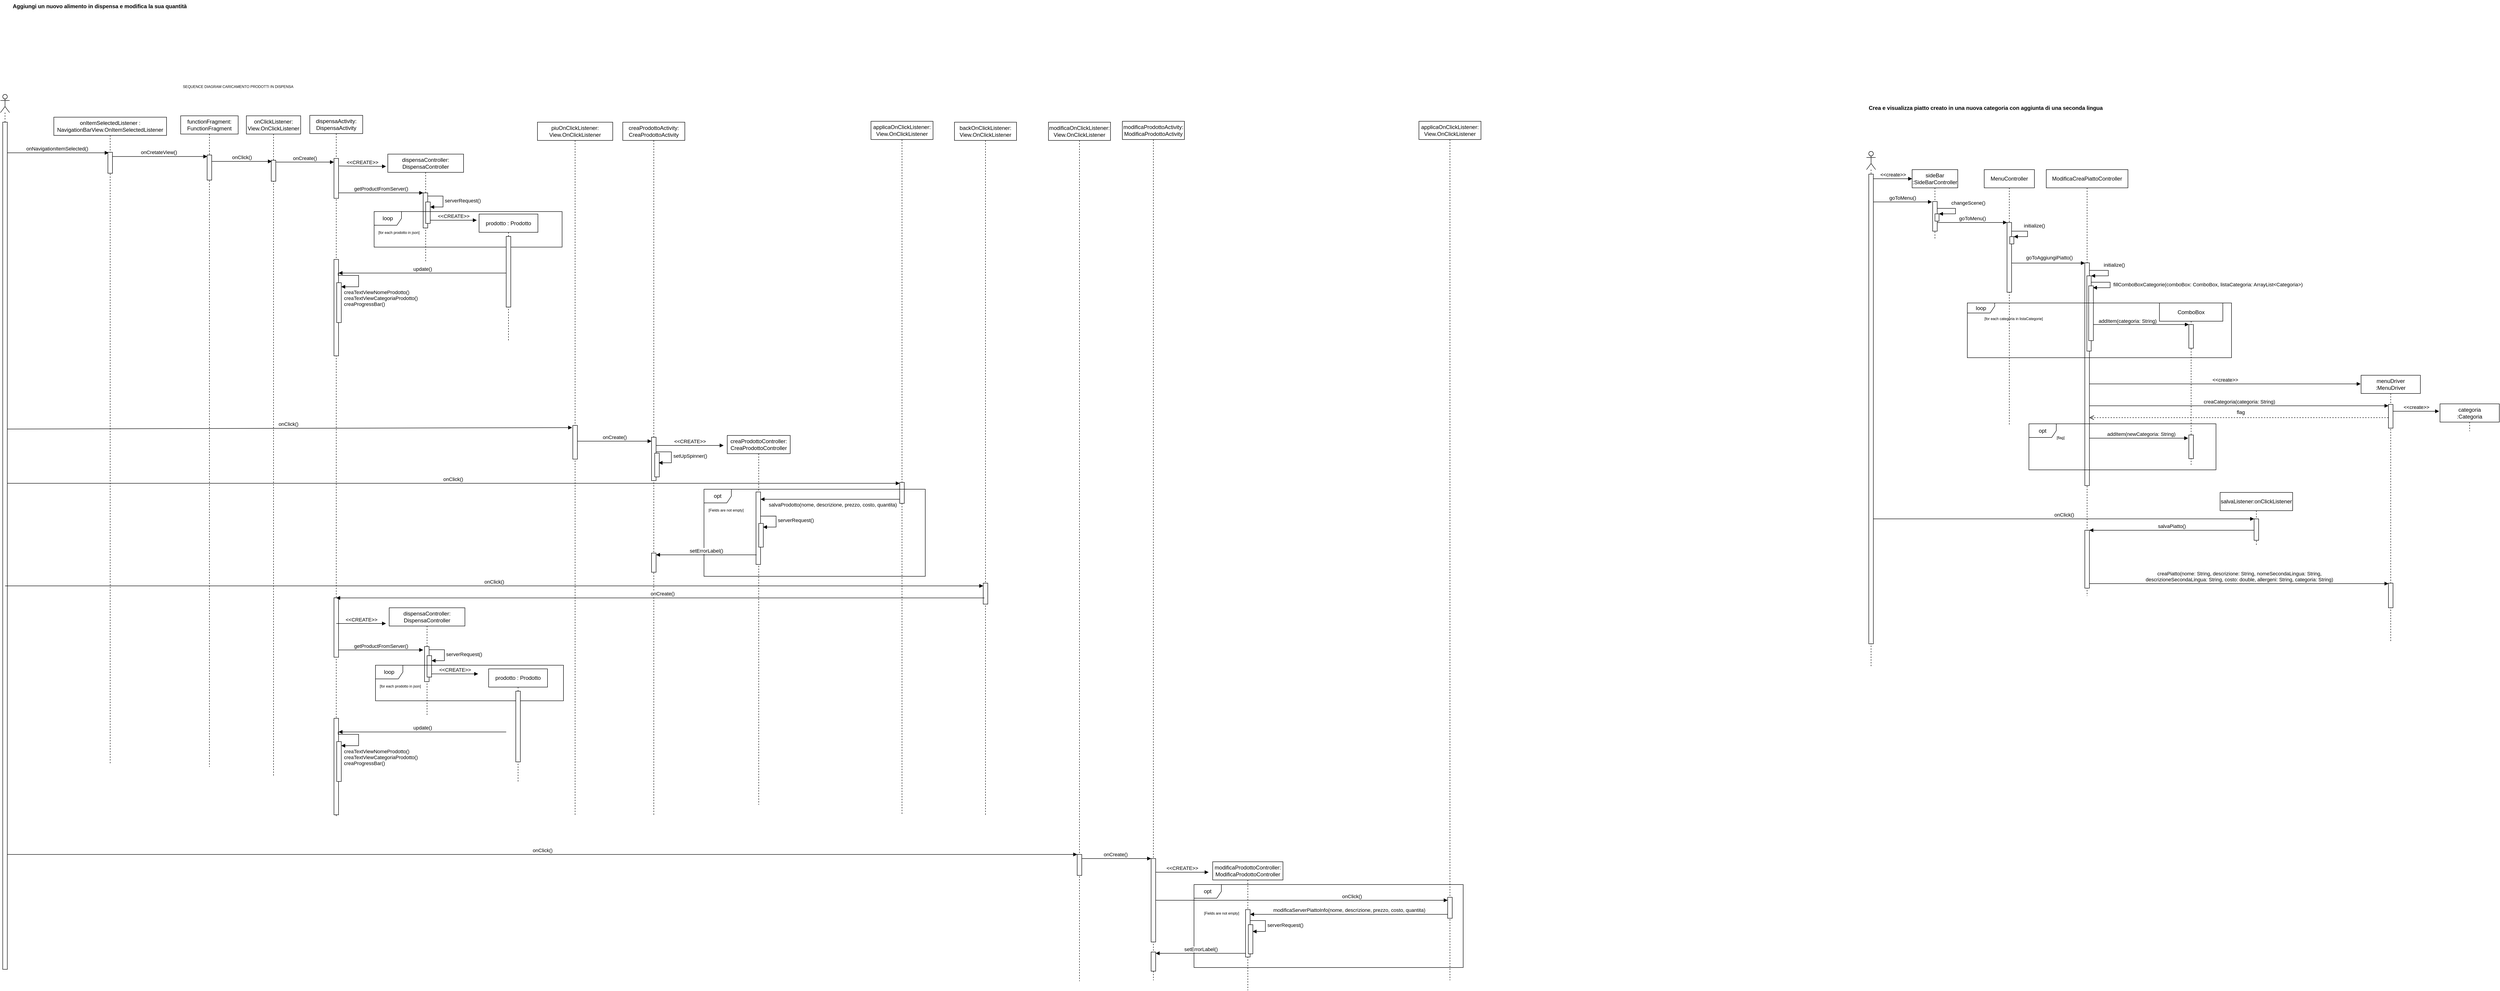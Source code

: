<mxfile version="20.8.19" type="device"><diagram id="bWB9aSFQ_07Y3bA2QbNe" name="Page-1"><mxGraphModel dx="7736" dy="2836" grid="0" gridSize="10" guides="1" tooltips="0" connect="1" arrows="1" fold="1" page="0" pageScale="1" pageWidth="850" pageHeight="1100" math="0" shadow="0"><root><mxCell id="0"/><mxCell id="1" parent="0"/><mxCell id="210" value="opt" style="shape=umlFrame;whiteSpace=wrap;html=1;" parent="1" vertex="1"><mxGeometry x="962" y="2128" width="590" height="182" as="geometry"/></mxCell><mxCell id="203" value="onClick()" style="html=1;verticalAlign=bottom;endArrow=block;" parent="1" source="199" target="202" edge="1"><mxGeometry x="0.344" width="80" relative="1" as="geometry"><mxPoint x="800" y="2177" as="sourcePoint"/><mxPoint x="878" y="2081" as="targetPoint"/><mxPoint as="offset"/></mxGeometry></mxCell><mxCell id="200" value="onCreate()" style="html=1;verticalAlign=bottom;endArrow=block;" parent="1" source="195" target="199" edge="1"><mxGeometry width="80" relative="1" as="geometry"><mxPoint x="-379.055" y="1165.66" as="sourcePoint"/><mxPoint x="-217" y="1165.66" as="targetPoint"/></mxGeometry></mxCell><mxCell id="67" value="dispensaController: DispensaController" style="shape=umlLifeline;perimeter=lifelinePerimeter;whiteSpace=wrap;html=1;container=1;collapsible=0;recursiveResize=0;outlineConnect=0;" parent="1" vertex="1"><mxGeometry x="-805" y="526" width="166" height="235" as="geometry"/></mxCell><mxCell id="68" value="" style="html=1;points=[];perimeter=orthogonalPerimeter;" parent="67" vertex="1"><mxGeometry x="77.5" y="85" width="10" height="77" as="geometry"/></mxCell><mxCell id="70" value="" style="html=1;points=[];perimeter=orthogonalPerimeter;" parent="67" vertex="1"><mxGeometry x="83" y="105" width="10" height="47" as="geometry"/></mxCell><mxCell id="71" value="serverRequest()" style="edgeStyle=orthogonalEdgeStyle;html=1;align=left;spacingLeft=2;endArrow=block;rounded=0;" parent="67" source="68" target="70" edge="1"><mxGeometry relative="1" as="geometry"><mxPoint x="129" y="132" as="sourcePoint"/><Array as="points"><mxPoint x="121" y="92"/><mxPoint x="121" y="116"/></Array><mxPoint x="134" y="152" as="targetPoint"/></mxGeometry></mxCell><mxCell id="78" value="&amp;lt;&amp;lt;CREATE&amp;gt;&amp;gt;" style="html=1;verticalAlign=bottom;endArrow=block;" parent="67" source="70" edge="1"><mxGeometry width="80" relative="1" as="geometry"><mxPoint x="112" y="148.2" as="sourcePoint"/><mxPoint x="195" y="145" as="targetPoint"/></mxGeometry></mxCell><mxCell id="79" value="loop" style="shape=umlFrame;whiteSpace=wrap;html=1;" parent="67" vertex="1"><mxGeometry x="-30" y="126" width="412" height="78" as="geometry"/></mxCell><mxCell id="81" value="&lt;font style=&quot;font-size: 8px;&quot;&gt;[for each prodotto in json]&lt;/font&gt;" style="text;html=1;align=center;verticalAlign=middle;resizable=0;points=[];autosize=1;strokeColor=none;fillColor=none;" parent="67" vertex="1"><mxGeometry x="-30.5" y="158" width="108" height="26" as="geometry"/></mxCell><mxCell id="116" value="onClick()" style="html=1;verticalAlign=bottom;endArrow=block;" parent="1" target="122" edge="1"><mxGeometry width="80" relative="1" as="geometry"><mxPoint x="-1642" y="1248" as="sourcePoint"/><mxPoint x="18.5" y="1317" as="targetPoint"/></mxGeometry></mxCell><mxCell id="102" value="onClick()" style="html=1;verticalAlign=bottom;endArrow=block;entryX=-0.15;entryY=0.065;entryDx=0;entryDy=0;entryPerimeter=0;" parent="1" target="104" edge="1"><mxGeometry width="80" relative="1" as="geometry"><mxPoint x="-1645" y="1129" as="sourcePoint"/><mxPoint x="-827" y="1129" as="targetPoint"/></mxGeometry></mxCell><mxCell id="99" value="onNavigationItemSelected()" style="html=1;verticalAlign=bottom;endArrow=block;entryX=0.166;entryY=0.025;entryDx=0;entryDy=0;entryPerimeter=0;" parent="1" source="33" target="42" edge="1"><mxGeometry width="80" relative="1" as="geometry"><mxPoint x="-1629.24" y="478.276" as="sourcePoint"/><mxPoint x="-1541" y="478" as="targetPoint"/></mxGeometry></mxCell><mxCell id="48" value="onCretateView()" style="html=1;verticalAlign=bottom;endArrow=block;entryX=0.035;entryY=0.06;entryDx=0;entryDy=0;entryPerimeter=0;" parent="1" source="39" target="50" edge="1"><mxGeometry width="80" relative="1" as="geometry"><mxPoint x="-1358" y="543.0" as="sourcePoint"/><mxPoint x="-1278" y="543.0" as="targetPoint"/></mxGeometry></mxCell><mxCell id="8" value="&lt;b style=&quot;border-color: var(--border-color); color: rgb(0, 0, 0); font-family: Helvetica; font-size: 12px; font-style: normal; font-variant-ligatures: normal; font-variant-caps: normal; letter-spacing: normal; orphans: 2; text-align: left; text-indent: 0px; text-transform: none; widows: 2; word-spacing: 0px; -webkit-text-stroke-width: 0px; background-color: rgb(251, 251, 251); text-decoration-thickness: initial; text-decoration-style: initial; text-decoration-color: initial;&quot;&gt;&lt;span style=&quot;border-color: var(--border-color);&quot;&gt;Aggiungi un nuovo alimento in dispensa e modifica la sua quantità&lt;/span&gt;&lt;/b&gt;&lt;span style=&quot;border-color: var(--border-color); color: rgb(0, 0, 0); font-family: Helvetica; font-size: 12px; font-style: normal; font-variant-ligatures: normal; font-variant-caps: normal; font-weight: 400; letter-spacing: normal; orphans: 2; text-align: left; text-indent: 0px; text-transform: none; widows: 2; word-spacing: 0px; -webkit-text-stroke-width: 0px; background-color: rgb(251, 251, 251); text-decoration-thickness: initial; text-decoration-style: initial; text-decoration-color: initial;&quot;&gt;&amp;nbsp;&lt;/span&gt;" style="text;whiteSpace=wrap;html=1;" parent="1" vertex="1"><mxGeometry x="-1629" y="188" width="1017" height="50" as="geometry"/></mxCell><mxCell id="9" value="&lt;b style=&quot;border-color: var(--border-color); color: rgb(0, 0, 0); font-family: Helvetica; font-size: 12px; font-style: normal; font-variant-ligatures: normal; font-variant-caps: normal; letter-spacing: normal; orphans: 2; text-align: left; text-indent: 0px; text-transform: none; widows: 2; word-spacing: 0px; -webkit-text-stroke-width: 0px; background-color: rgb(251, 251, 251); text-decoration-thickness: initial; text-decoration-style: initial; text-decoration-color: initial;&quot;&gt;&lt;span style=&quot;border-color: var(--border-color);&quot;&gt;Crea e visualizza piatto creato in una nuova categoria con aggiunta di una seconda lingua&lt;/span&gt;&lt;/b&gt;" style="text;whiteSpace=wrap;html=1;" parent="1" vertex="1"><mxGeometry x="2439" y="411" width="625" height="50" as="geometry"/></mxCell><mxCell id="13" value="" style="shape=umlLifeline;participant=umlActor;perimeter=lifelinePerimeter;whiteSpace=wrap;html=1;container=1;collapsible=0;recursiveResize=0;verticalAlign=top;spacingTop=36;outlineConnect=0;" parent="1" vertex="1"><mxGeometry x="2436" y="520" width="20" height="1130" as="geometry"/></mxCell><mxCell id="14" value="" style="html=1;points=[];perimeter=orthogonalPerimeter;" parent="13" vertex="1"><mxGeometry x="5" y="50" width="10" height="1030" as="geometry"/></mxCell><mxCell id="15" value="sideBar :SideBarController" style="shape=umlLifeline;perimeter=lifelinePerimeter;whiteSpace=wrap;html=1;container=1;collapsible=0;recursiveResize=0;outlineConnect=0;" parent="1" vertex="1"><mxGeometry x="2536" y="560" width="100" height="151" as="geometry"/></mxCell><mxCell id="24" value="" style="html=1;points=[];perimeter=orthogonalPerimeter;" parent="15" vertex="1"><mxGeometry x="45" y="70" width="10" height="65" as="geometry"/></mxCell><mxCell id="37" value="" style="html=1;points=[];perimeter=orthogonalPerimeter;" parent="15" vertex="1"><mxGeometry x="50" y="97" width="9" height="16" as="geometry"/></mxCell><mxCell id="38" value="changeScene()" style="edgeStyle=orthogonalEdgeStyle;html=1;align=left;spacingLeft=2;endArrow=block;rounded=0;entryX=1;entryY=0;" parent="15" source="24" target="37" edge="1"><mxGeometry x="-0.4" y="12" relative="1" as="geometry"><mxPoint x="74" y="89" as="sourcePoint"/><Array as="points"><mxPoint x="95" y="85"/><mxPoint x="95" y="97"/></Array><mxPoint as="offset"/></mxGeometry></mxCell><mxCell id="20" value="&amp;lt;&amp;lt;create&amp;gt;&amp;gt;" style="html=1;verticalAlign=bottom;endArrow=block;" parent="1" source="14" edge="1"><mxGeometry width="80" relative="1" as="geometry"><mxPoint x="2456" y="580" as="sourcePoint"/><mxPoint x="2536" y="580" as="targetPoint"/></mxGeometry></mxCell><mxCell id="23" value="goToMenu()" style="html=1;verticalAlign=bottom;endArrow=block;entryX=-0.156;entryY=0.013;entryDx=0;entryDy=0;entryPerimeter=0;" parent="1" source="14" target="24" edge="1"><mxGeometry width="80" relative="1" as="geometry"><mxPoint x="2476" y="640" as="sourcePoint"/><mxPoint x="2561" y="640" as="targetPoint"/></mxGeometry></mxCell><mxCell id="25" value="MenuController" style="shape=umlLifeline;perimeter=lifelinePerimeter;whiteSpace=wrap;html=1;container=1;collapsible=0;recursiveResize=0;outlineConnect=0;" parent="1" vertex="1"><mxGeometry x="2694" y="560" width="110" height="561" as="geometry"/></mxCell><mxCell id="35" value="" style="html=1;points=[];perimeter=orthogonalPerimeter;" parent="25" vertex="1"><mxGeometry x="50" y="116" width="10" height="153" as="geometry"/></mxCell><mxCell id="46" value="" style="html=1;points=[];perimeter=orthogonalPerimeter;" parent="25" vertex="1"><mxGeometry x="56" y="147" width="9" height="16" as="geometry"/></mxCell><mxCell id="47" value="initialize()&lt;span style=&quot;color: rgba(0, 0, 0, 0); font-family: monospace; font-size: 0px;&quot;&gt;%3CmxGraphModel%3E%3Croot%3E%3CmxCell%20id%3D%220%22%2F%3E%3CmxCell%20id%3D%221%22%20parent%3D%220%22%2F%3E%3CmxCell%20id%3D%222%22%20value%3D%22%22%20style%3D%22html%3D1%3Bpoints%3D%5B%5D%3Bperimeter%3DorthogonalPerimeter%3B%22%20vertex%3D%221%22%20parent%3D%221%22%3E%3CmxGeometry%20x%3D%22191%22%20y%3D%22657%22%20width%3D%2218%22%20height%3D%2216%22%20as%3D%22geometry%22%2F%3E%3C%2FmxCell%3E%3CmxCell%20id%3D%223%22%20value%3D%22changeScene()%22%20style%3D%22edgeStyle%3DorthogonalEdgeStyle%3Bhtml%3D1%3Balign%3Dleft%3BspacingLeft%3D2%3BendArrow%3Dblock%3Brounded%3D0%3BentryX%3D1%3BentryY%3D0%3B%22%20edge%3D%221%22%20target%3D%222%22%20parent%3D%221%22%3E%3CmxGeometry%20x%3D%22-0.4%22%20y%3D%2212%22%20relative%3D%221%22%20as%3D%22geometry%22%3E%3CmxPoint%20x%3D%22205%22%20y%3D%22645.0%22%20as%3D%22sourcePoint%22%2F%3E%3CArray%20as%3D%22points%22%3E%3CmxPoint%20x%3D%22245%22%20y%3D%22645%22%2F%3E%3CmxPoint%20x%3D%22245%22%20y%3D%22657%22%2F%3E%3C%2FArray%3E%3CmxPoint%20as%3D%22offset%22%2F%3E%3C%2FmxGeometry%3E%3C%2FmxCell%3E%3C%2Froot%3E%3C%2FmxGraphModel%3E&lt;/span&gt;&lt;span style=&quot;color: rgba(0, 0, 0, 0); font-family: monospace; font-size: 0px;&quot;&gt;%3CmxGraphModel%3E%3Croot%3E%3CmxCell%20id%3D%220%22%2F%3E%3CmxCell%20id%3D%221%22%20parent%3D%220%22%2F%3E%3CmxCell%20id%3D%222%22%20value%3D%22%22%20style%3D%22html%3D1%3Bpoints%3D%5B%5D%3Bperimeter%3DorthogonalPerimeter%3B%22%20vertex%3D%221%22%20parent%3D%221%22%3E%3CmxGeometry%20x%3D%22191%22%20y%3D%22657%22%20width%3D%2218%22%20height%3D%2216%22%20as%3D%22geometry%22%2F%3E%3C%2FmxCell%3E%3CmxCell%20id%3D%223%22%20value%3D%22changeScene()%22%20style%3D%22edgeStyle%3DorthogonalEdgeStyle%3Bhtml%3D1%3Balign%3Dleft%3BspacingLeft%3D2%3BendArrow%3Dblock%3Brounded%3D0%3BentryX%3D1%3BentryY%3D0%3B%22%20edge%3D%221%22%20target%3D%222%22%20parent%3D%221%22%3E%3CmxGeometry%20x%3D%22-0.4%22%20y%3D%2212%22%20relative%3D%221%22%20as%3D%22geometry%22%3E%3CmxPoint%20x%3D%22205%22%20y%3D%22645.0%22%20as%3D%22sourcePoint%22%2F%3E%3CArray%20as%3D%22points%22%3E%3CmxPoint%20x%3D%22245%22%20y%3D%22645%22%2F%3E%3CmxPoint%20x%3D%22245%22%20y%3D%22657%22%2F%3E%3C%2FArray%3E%3CmxPoint%20as%3D%22offset%22%2F%3E%3C%2FmxGeometry%3E%3C%2FmxCell%3E%3C%2Froot%3E%3C%2FmxGraphModel%3&lt;/span&gt;" style="edgeStyle=orthogonalEdgeStyle;html=1;align=left;spacingLeft=2;endArrow=block;rounded=0;entryX=1;entryY=0;" parent="25" source="35" target="46" edge="1"><mxGeometry x="-0.4" y="12" relative="1" as="geometry"><mxPoint x="55" y="135.0" as="sourcePoint"/><Array as="points"><mxPoint x="95" y="135"/><mxPoint x="95" y="147"/></Array><mxPoint as="offset"/></mxGeometry></mxCell><mxCell id="100" value="&lt;font style=&quot;font-size: 8px;&quot;&gt;[for each categoria in listaCategorie]&lt;/font&gt;" style="text;html=1;align=center;verticalAlign=middle;resizable=0;points=[];autosize=1;strokeColor=none;fillColor=none;" parent="25" vertex="1"><mxGeometry x="-9" y="313" width="146" height="26" as="geometry"/></mxCell><mxCell id="33" value="" style="shape=umlLifeline;participant=umlActor;perimeter=lifelinePerimeter;whiteSpace=wrap;html=1;container=1;collapsible=0;recursiveResize=0;verticalAlign=top;spacingTop=36;outlineConnect=0;" parent="1" vertex="1"><mxGeometry x="-1654" y="395" width="20" height="1919" as="geometry"/></mxCell><mxCell id="34" value="" style="html=1;points=[];perimeter=orthogonalPerimeter;" parent="33" vertex="1"><mxGeometry x="5" y="61" width="10" height="1858" as="geometry"/></mxCell><mxCell id="39" value="onItemSelectedListener : NavigationBarView.OnItemSelectedListener" style="shape=umlLifeline;perimeter=lifelinePerimeter;whiteSpace=wrap;html=1;container=1;collapsible=0;recursiveResize=0;outlineConnect=0;" parent="1" vertex="1"><mxGeometry x="-1537" y="445" width="247" height="1418" as="geometry"/></mxCell><mxCell id="42" value="" style="html=1;points=[];perimeter=orthogonalPerimeter;" parent="39" vertex="1"><mxGeometry x="118.5" y="77" width="10" height="46" as="geometry"/></mxCell><mxCell id="36" value="goToMenu()" style="html=1;verticalAlign=bottom;endArrow=block;" parent="1" source="24" target="35" edge="1"><mxGeometry width="80" relative="1" as="geometry"><mxPoint x="2602" y="719.0" as="sourcePoint"/><mxPoint x="2730.44" y="719.0" as="targetPoint"/></mxGeometry></mxCell><mxCell id="41" value="ModificaCreaPiattoController" style="shape=umlLifeline;perimeter=lifelinePerimeter;whiteSpace=wrap;html=1;container=1;collapsible=0;recursiveResize=0;outlineConnect=0;" parent="1" vertex="1"><mxGeometry x="2830" y="560" width="179" height="935" as="geometry"/></mxCell><mxCell id="57" value="fillComboBoxCategorie(comboBox: ComboBox, listaCategoria: ArrayList&amp;lt;Categoria&amp;gt;)" style="edgeStyle=orthogonalEdgeStyle;html=1;align=left;spacingLeft=2;endArrow=block;rounded=0;entryX=1;entryY=0;" parent="41" edge="1"><mxGeometry x="0.022" y="3" relative="1" as="geometry"><mxPoint x="98.5" y="247" as="sourcePoint"/><Array as="points"><mxPoint x="140" y="247"/><mxPoint x="140" y="259"/></Array><mxPoint as="offset"/><mxPoint x="102.5" y="259" as="targetPoint"/></mxGeometry></mxCell><mxCell id="156" value="" style="html=1;points=[];perimeter=orthogonalPerimeter;" parent="41" vertex="1"><mxGeometry x="84.5" y="791" width="10" height="127" as="geometry"/></mxCell><mxCell id="44" value="goToAggiungiPiatto()" style="edgeStyle=orthogonalEdgeStyle;html=1;align=left;spacingLeft=2;endArrow=block;rounded=0;" parent="1" source="35" target="45" edge="1"><mxGeometry x="-0.652" y="12" relative="1" as="geometry"><mxPoint x="2749" y="699" as="sourcePoint"/><Array as="points"><mxPoint x="2834" y="765"/><mxPoint x="2834" y="765"/></Array><mxPoint as="offset"/><mxPoint x="2753.0" y="711" as="targetPoint"/></mxGeometry></mxCell><mxCell id="45" value="" style="html=1;points=[];perimeter=orthogonalPerimeter;" parent="1" vertex="1"><mxGeometry x="2914.5" y="764.5" width="10" height="488.5" as="geometry"/></mxCell><mxCell id="49" value="functionFragment: FunctionFragment" style="shape=umlLifeline;perimeter=lifelinePerimeter;whiteSpace=wrap;html=1;container=1;collapsible=0;recursiveResize=0;outlineConnect=0;" parent="1" vertex="1"><mxGeometry x="-1259" y="442" width="126" height="1428" as="geometry"/></mxCell><mxCell id="50" value="" style="html=1;points=[];perimeter=orthogonalPerimeter;" parent="49" vertex="1"><mxGeometry x="58" y="86" width="10" height="55" as="geometry"/></mxCell><mxCell id="52" value="" style="html=1;points=[];perimeter=orthogonalPerimeter;" parent="1" vertex="1"><mxGeometry x="2919" y="793" width="9.5" height="165" as="geometry"/></mxCell><mxCell id="53" value="initialize()&lt;span style=&quot;color: rgba(0, 0, 0, 0); font-family: monospace; font-size: 0px;&quot;&gt;%3CmxGraphModel%3E%3Croot%3E%3CmxCell%20id%3D%220%22%2F%3E%3CmxCell%20id%3D%221%22%20parent%3D%220%22%2F%3E%3CmxCell%20id%3D%222%22%20value%3D%22%22%20style%3D%22html%3D1%3Bpoints%3D%5B%5D%3Bperimeter%3DorthogonalPerimeter%3B%22%20vertex%3D%221%22%20parent%3D%221%22%3E%3CmxGeometry%20x%3D%22191%22%20y%3D%22657%22%20width%3D%2218%22%20height%3D%2216%22%20as%3D%22geometry%22%2F%3E%3C%2FmxCell%3E%3CmxCell%20id%3D%223%22%20value%3D%22changeScene()%22%20style%3D%22edgeStyle%3DorthogonalEdgeStyle%3Bhtml%3D1%3Balign%3Dleft%3BspacingLeft%3D2%3BendArrow%3Dblock%3Brounded%3D0%3BentryX%3D1%3BentryY%3D0%3B%22%20edge%3D%221%22%20target%3D%222%22%20parent%3D%221%22%3E%3CmxGeometry%20x%3D%22-0.4%22%20y%3D%2212%22%20relative%3D%221%22%20as%3D%22geometry%22%3E%3CmxPoint%20x%3D%22205%22%20y%3D%22645.0%22%20as%3D%22sourcePoint%22%2F%3E%3CArray%20as%3D%22points%22%3E%3CmxPoint%20x%3D%22245%22%20y%3D%22645%22%2F%3E%3CmxPoint%20x%3D%22245%22%20y%3D%22657%22%2F%3E%3C%2FArray%3E%3CmxPoint%20as%3D%22offset%22%2F%3E%3C%2FmxGeometry%3E%3C%2FmxCell%3E%3C%2Froot%3E%3C%2FmxGraphModel%3E&lt;/span&gt;&lt;span style=&quot;color: rgba(0, 0, 0, 0); font-family: monospace; font-size: 0px;&quot;&gt;%3CmxGraphModel%3E%3Croot%3E%3CmxCell%20id%3D%220%22%2F%3E%3CmxCell%20id%3D%221%22%20parent%3D%220%22%2F%3E%3CmxCell%20id%3D%222%22%20value%3D%22%22%20style%3D%22html%3D1%3Bpoints%3D%5B%5D%3Bperimeter%3DorthogonalPerimeter%3B%22%20vertex%3D%221%22%20parent%3D%221%22%3E%3CmxGeometry%20x%3D%22191%22%20y%3D%22657%22%20width%3D%2218%22%20height%3D%2216%22%20as%3D%22geometry%22%2F%3E%3C%2FmxCell%3E%3CmxCell%20id%3D%223%22%20value%3D%22changeScene()%22%20style%3D%22edgeStyle%3DorthogonalEdgeStyle%3Bhtml%3D1%3Balign%3Dleft%3BspacingLeft%3D2%3BendArrow%3Dblock%3Brounded%3D0%3BentryX%3D1%3BentryY%3D0%3B%22%20edge%3D%221%22%20target%3D%222%22%20parent%3D%221%22%3E%3CmxGeometry%20x%3D%22-0.4%22%20y%3D%2212%22%20relative%3D%221%22%20as%3D%22geometry%22%3E%3CmxPoint%20x%3D%22205%22%20y%3D%22645.0%22%20as%3D%22sourcePoint%22%2F%3E%3CArray%20as%3D%22points%22%3E%3CmxPoint%20x%3D%22245%22%20y%3D%22645%22%2F%3E%3CmxPoint%20x%3D%22245%22%20y%3D%22657%22%2F%3E%3C%2FArray%3E%3CmxPoint%20as%3D%22offset%22%2F%3E%3C%2FmxGeometry%3E%3C%2FmxCell%3E%3C%2Froot%3E%3C%2FmxGraphModel%3&lt;/span&gt;" style="edgeStyle=orthogonalEdgeStyle;html=1;align=left;spacingLeft=2;endArrow=block;rounded=0;entryX=1;entryY=0;" parent="1" source="45" target="52" edge="1"><mxGeometry x="-0.4" y="12" relative="1" as="geometry"><mxPoint x="2926" y="781.0" as="sourcePoint"/><Array as="points"><mxPoint x="2966" y="781"/><mxPoint x="2966" y="793"/></Array><mxPoint as="offset"/></mxGeometry></mxCell><mxCell id="54" value="onClickListener: View.OnClickListener" style="shape=umlLifeline;perimeter=lifelinePerimeter;whiteSpace=wrap;html=1;container=1;collapsible=0;recursiveResize=0;outlineConnect=0;" parent="1" vertex="1"><mxGeometry x="-1115" y="442" width="119" height="1448" as="geometry"/></mxCell><mxCell id="55" value="" style="html=1;points=[];perimeter=orthogonalPerimeter;" parent="54" vertex="1"><mxGeometry x="54.5" y="97.5" width="10" height="46" as="geometry"/></mxCell><mxCell id="56" value="onClick()" style="html=1;verticalAlign=bottom;endArrow=block;entryX=0.137;entryY=0.055;entryDx=0;entryDy=0;entryPerimeter=0;" parent="1" source="50" target="55" edge="1"><mxGeometry width="80" relative="1" as="geometry"><mxPoint x="-1181.0" y="539.13" as="sourcePoint"/><mxPoint x="-967.78" y="539.13" as="targetPoint"/></mxGeometry></mxCell><mxCell id="58" value="" style="html=1;points=[];perimeter=orthogonalPerimeter;" parent="1" vertex="1"><mxGeometry x="2923" y="815" width="10.25" height="120" as="geometry"/></mxCell><mxCell id="59" value="dispensaActivity: DispensaActivity" style="shape=umlLifeline;perimeter=lifelinePerimeter;whiteSpace=wrap;html=1;container=1;collapsible=0;recursiveResize=0;outlineConnect=0;" parent="1" vertex="1"><mxGeometry x="-976" y="441" width="116" height="1538" as="geometry"/></mxCell><mxCell id="60" value="" style="html=1;points=[];perimeter=orthogonalPerimeter;" parent="59" vertex="1"><mxGeometry x="53" y="94.5" width="10" height="87.5" as="geometry"/></mxCell><mxCell id="86" value="" style="html=1;points=[];perimeter=orthogonalPerimeter;" parent="59" vertex="1"><mxGeometry x="53" y="316" width="10" height="211.5" as="geometry"/></mxCell><mxCell id="87" value="" style="html=1;points=[];perimeter=orthogonalPerimeter;" parent="59" vertex="1"><mxGeometry x="59" y="367" width="10" height="87.5" as="geometry"/></mxCell><mxCell id="89" value="creaTextViewNomeProdotto()&lt;br&gt;creaTextViewCategoriaProdotto()&lt;br&gt;creaProgressBar()" style="edgeStyle=orthogonalEdgeStyle;html=1;align=left;spacingLeft=2;endArrow=block;rounded=0;exitX=0.936;exitY=0.138;exitDx=0;exitDy=0;exitPerimeter=0;" parent="59" source="86" target="87" edge="1"><mxGeometry x="0.958" y="25" relative="1" as="geometry"><mxPoint x="112.5" y="351.5" as="sourcePoint"/><Array as="points"><mxPoint x="62" y="351"/><mxPoint x="107" y="351"/><mxPoint x="107" y="376"/></Array><mxPoint x="118" y="375.5" as="targetPoint"/><mxPoint as="offset"/></mxGeometry></mxCell><mxCell id="167" value="" style="html=1;points=[];perimeter=orthogonalPerimeter;" parent="59" vertex="1"><mxGeometry x="53" y="1058" width="10" height="130.5" as="geometry"/></mxCell><mxCell id="168" value="" style="html=1;points=[];perimeter=orthogonalPerimeter;" parent="59" vertex="1"><mxGeometry x="53" y="1322.5" width="10" height="211.5" as="geometry"/></mxCell><mxCell id="169" value="" style="html=1;points=[];perimeter=orthogonalPerimeter;" parent="59" vertex="1"><mxGeometry x="59" y="1373.5" width="10" height="87.5" as="geometry"/></mxCell><mxCell id="170" value="creaTextViewNomeProdotto()&lt;br&gt;creaTextViewCategoriaProdotto()&lt;br&gt;creaProgressBar()" style="edgeStyle=orthogonalEdgeStyle;html=1;align=left;spacingLeft=2;endArrow=block;rounded=0;exitX=0.936;exitY=0.138;exitDx=0;exitDy=0;exitPerimeter=0;" parent="59" source="168" target="169" edge="1"><mxGeometry x="0.958" y="25" relative="1" as="geometry"><mxPoint x="1088.5" y="913" as="sourcePoint"/><Array as="points"><mxPoint x="62" y="1357.5"/><mxPoint x="107" y="1357.5"/><mxPoint x="107" y="1382.5"/></Array><mxPoint x="1094" y="937" as="targetPoint"/><mxPoint as="offset"/></mxGeometry></mxCell><mxCell id="171" value="getProductFromServer()" style="html=1;verticalAlign=bottom;endArrow=block;" parent="59" source="167" edge="1"><mxGeometry width="80" relative="1" as="geometry"><mxPoint x="156" y="1156.5" as="sourcePoint"/><mxPoint x="248.5" y="1172.5" as="targetPoint"/></mxGeometry></mxCell><mxCell id="173" value="update()" style="html=1;verticalAlign=bottom;endArrow=block;entryX=1.002;entryY=0.141;entryDx=0;entryDy=0;entryPerimeter=0;" parent="59" target="168" edge="1"><mxGeometry width="80" relative="1" as="geometry"><mxPoint x="430.5" y="1352.322" as="sourcePoint"/><mxPoint x="173" y="1341.5" as="targetPoint"/></mxGeometry></mxCell><mxCell id="174" value="&amp;lt;&amp;lt;CREATE&amp;gt;&amp;gt;" style="html=1;verticalAlign=bottom;endArrow=block;" parent="59" source="59" edge="1"><mxGeometry width="80" relative="1" as="geometry"><mxPoint x="-41.5" y="1117.55" as="sourcePoint"/><mxPoint x="167" y="1114.5" as="targetPoint"/></mxGeometry></mxCell><mxCell id="61" value="onCreate()" style="html=1;verticalAlign=bottom;endArrow=block;entryX=-0.013;entryY=0.092;entryDx=0;entryDy=0;entryPerimeter=0;" parent="1" source="55" target="60" edge="1"><mxGeometry width="80" relative="1" as="geometry"><mxPoint x="-1021" y="589" as="sourcePoint"/><mxPoint x="-817" y="546" as="targetPoint"/></mxGeometry></mxCell><mxCell id="63" value="menuDriver&lt;br&gt;:MenuDriver" style="shape=umlLifeline;perimeter=lifelinePerimeter;whiteSpace=wrap;html=1;container=1;collapsible=0;recursiveResize=0;outlineConnect=0;" parent="1" vertex="1"><mxGeometry x="3520" y="1011" width="130" height="584" as="geometry"/></mxCell><mxCell id="65" value="" style="html=1;points=[];perimeter=orthogonalPerimeter;" parent="63" vertex="1"><mxGeometry x="60" y="64" width="10" height="52" as="geometry"/></mxCell><mxCell id="142" value="" style="html=1;points=[];perimeter=orthogonalPerimeter;" parent="63" vertex="1"><mxGeometry x="60" y="456" width="10" height="54" as="geometry"/></mxCell><mxCell id="69" value="getProductFromServer()" style="html=1;verticalAlign=bottom;endArrow=block;" parent="1" source="60" target="68" edge="1"><mxGeometry width="80" relative="1" as="geometry"><mxPoint x="-820" y="595" as="sourcePoint"/><mxPoint x="-628" y="595" as="targetPoint"/></mxGeometry></mxCell><mxCell id="73" value="prodotto : Prodotto" style="shape=umlLifeline;perimeter=lifelinePerimeter;whiteSpace=wrap;html=1;container=1;collapsible=0;recursiveResize=0;outlineConnect=0;" parent="1" vertex="1"><mxGeometry x="-605" y="657.5" width="129" height="278.5" as="geometry"/></mxCell><mxCell id="84" value="" style="html=1;points=[];perimeter=orthogonalPerimeter;" parent="73" vertex="1"><mxGeometry x="59.5" y="49" width="10" height="155" as="geometry"/></mxCell><mxCell id="77" value="&amp;lt;&amp;lt;create&amp;gt;&amp;gt;" style="html=1;verticalAlign=bottom;endArrow=block;" parent="1" edge="1"><mxGeometry width="80" relative="1" as="geometry"><mxPoint x="2924.5" y="1030" as="sourcePoint"/><mxPoint x="3519" y="1030" as="targetPoint"/></mxGeometry></mxCell><mxCell id="80" value="creaCategoria(categoria: String)" style="html=1;verticalAlign=bottom;endArrow=block;" parent="1" target="65" edge="1"><mxGeometry width="80" relative="1" as="geometry"><mxPoint x="2924.5" y="1078" as="sourcePoint"/><mxPoint x="3070" y="1040" as="targetPoint"/><Array as="points"><mxPoint x="3084" y="1078"/></Array></mxGeometry></mxCell><mxCell id="85" value="update()" style="html=1;verticalAlign=bottom;endArrow=block;entryX=1.002;entryY=0.141;entryDx=0;entryDy=0;entryPerimeter=0;" parent="1" source="84" target="86" edge="1"><mxGeometry width="80" relative="1" as="geometry"><mxPoint x="-420" y="754" as="sourcePoint"/><mxPoint x="-803" y="780" as="targetPoint"/></mxGeometry></mxCell><mxCell id="93" value="SEQUENCE DIAGRAM CARICAMENTO PRODOTTI IN DISPENSA" style="text;html=1;strokeColor=none;fillColor=none;align=center;verticalAlign=middle;whiteSpace=wrap;rounded=0;fontSize=8;" parent="1" vertex="1"><mxGeometry x="-1392" y="363" width="518" height="30" as="geometry"/></mxCell><mxCell id="103" value="piuOnClickListener: View.OnClickListener" style="shape=umlLifeline;perimeter=lifelinePerimeter;whiteSpace=wrap;html=1;container=1;collapsible=0;recursiveResize=0;outlineConnect=0;" parent="1" vertex="1"><mxGeometry x="-477" y="456" width="165" height="1521" as="geometry"/></mxCell><mxCell id="104" value="" style="html=1;points=[];perimeter=orthogonalPerimeter;" parent="103" vertex="1"><mxGeometry x="77.5" y="665" width="10" height="74" as="geometry"/></mxCell><mxCell id="106" value="creaProdottoActivity: CreaProdottoActivity" style="shape=umlLifeline;perimeter=lifelinePerimeter;whiteSpace=wrap;html=1;container=1;collapsible=0;recursiveResize=0;outlineConnect=0;" parent="1" vertex="1"><mxGeometry x="-290" y="456" width="136" height="1521" as="geometry"/></mxCell><mxCell id="107" value="" style="html=1;points=[];perimeter=orthogonalPerimeter;" parent="106" vertex="1"><mxGeometry x="63" y="691" width="10" height="95" as="geometry"/></mxCell><mxCell id="114" value="" style="html=1;points=[];perimeter=orthogonalPerimeter;" parent="106" vertex="1"><mxGeometry x="70" y="726" width="10" height="52" as="geometry"/></mxCell><mxCell id="115" value="setUpSpinner()" style="edgeStyle=orthogonalEdgeStyle;html=1;align=left;spacingLeft=2;endArrow=block;rounded=0;" parent="106" edge="1"><mxGeometry relative="1" as="geometry"><mxPoint x="73" y="723.02" as="sourcePoint"/><Array as="points"><mxPoint x="106.5" y="723.02"/><mxPoint x="106.5" y="747.02"/></Array><mxPoint x="78.5" y="747.02" as="targetPoint"/></mxGeometry></mxCell><mxCell id="130" value="&amp;lt;&amp;lt;CREATE&amp;gt;&amp;gt;" style="html=1;verticalAlign=bottom;endArrow=block;" parent="106" source="107" edge="1"><mxGeometry width="80" relative="1" as="geometry"><mxPoint x="72.995" y="712.0" as="sourcePoint"/><mxPoint x="221" y="709" as="targetPoint"/></mxGeometry></mxCell><mxCell id="216" value="" style="html=1;points=[];perimeter=orthogonalPerimeter;" parent="106" vertex="1"><mxGeometry x="63" y="945" width="10" height="42" as="geometry"/></mxCell><mxCell id="94" value="loop" style="shape=umlFrame;whiteSpace=wrap;html=1;width=60;height=22;" parent="1" vertex="1"><mxGeometry x="2657" y="852.5" width="579" height="120" as="geometry"/></mxCell><mxCell id="110" value="ComboBox" style="shape=umlLifeline;perimeter=lifelinePerimeter;whiteSpace=wrap;html=1;container=1;collapsible=0;recursiveResize=0;outlineConnect=0;" parent="1" vertex="1"><mxGeometry x="3078" y="852.5" width="139" height="356.5" as="geometry"/></mxCell><mxCell id="111" value="" style="html=1;points=[];perimeter=orthogonalPerimeter;" parent="110" vertex="1"><mxGeometry x="64.5" y="47.25" width="10" height="52" as="geometry"/></mxCell><mxCell id="135" value="" style="html=1;points=[];perimeter=orthogonalPerimeter;" parent="110" vertex="1"><mxGeometry x="64.5" y="289.5" width="10" height="52" as="geometry"/></mxCell><mxCell id="136" value="addItem(newCategoria: String)" style="html=1;verticalAlign=bottom;endArrow=block;" parent="110" source="45" edge="1"><mxGeometry x="0.049" width="80" relative="1" as="geometry"><mxPoint x="-143" y="296.5" as="sourcePoint"/><mxPoint x="63" y="296.5" as="targetPoint"/><mxPoint as="offset"/></mxGeometry></mxCell><mxCell id="137" value="opt" style="shape=umlFrame;whiteSpace=wrap;html=1;" parent="110" vertex="1"><mxGeometry x="-286" y="265" width="410" height="101" as="geometry"/></mxCell><mxCell id="112" value="onCreate()" style="html=1;verticalAlign=bottom;endArrow=block;exitX=0.533;exitY=0.46;exitDx=0;exitDy=0;exitPerimeter=0;" parent="1" source="103" target="107" edge="1"><mxGeometry width="80" relative="1" as="geometry"><mxPoint x="-372" y="1147" as="sourcePoint"/><mxPoint x="-172.5" y="1133" as="targetPoint"/></mxGeometry></mxCell><mxCell id="113" value="addItem(categoria: String)" style="html=1;verticalAlign=bottom;endArrow=block;" parent="1" source="58" target="111" edge="1"><mxGeometry x="-0.284" y="-1" width="80" relative="1" as="geometry"><mxPoint x="3003" y="903" as="sourcePoint"/><mxPoint x="3083" y="903" as="targetPoint"/><mxPoint as="offset"/></mxGeometry></mxCell><mxCell id="117" value="applicaOnClickListener: View.OnClickListener" style="shape=umlLifeline;perimeter=lifelinePerimeter;whiteSpace=wrap;html=1;container=1;collapsible=0;recursiveResize=0;outlineConnect=0;" parent="1" vertex="1"><mxGeometry x="254" y="454" width="136" height="1521" as="geometry"/></mxCell><mxCell id="122" value="" style="html=1;points=[];perimeter=orthogonalPerimeter;" parent="117" vertex="1"><mxGeometry x="63" y="792" width="10" height="46" as="geometry"/></mxCell><mxCell id="123" value="creaProdottoController: CreaProdottoController" style="shape=umlLifeline;perimeter=lifelinePerimeter;whiteSpace=wrap;html=1;container=1;collapsible=0;recursiveResize=0;outlineConnect=0;" parent="1" vertex="1"><mxGeometry x="-61" y="1143" width="138" height="810" as="geometry"/></mxCell><mxCell id="149" value="opt" style="shape=umlFrame;whiteSpace=wrap;html=1;" parent="123" vertex="1"><mxGeometry x="-51" y="118" width="485" height="191" as="geometry"/></mxCell><mxCell id="134" value="" style="html=1;points=[];perimeter=orthogonalPerimeter;" parent="123" vertex="1"><mxGeometry x="63" y="124" width="10" height="159" as="geometry"/></mxCell><mxCell id="138" value="" style="html=1;points=[];perimeter=orthogonalPerimeter;" parent="123" vertex="1"><mxGeometry x="69" y="193" width="10" height="52" as="geometry"/></mxCell><mxCell id="140" value="serverRequest()" style="edgeStyle=orthogonalEdgeStyle;html=1;align=left;spacingLeft=2;endArrow=block;rounded=0;exitX=1;exitY=0.333;exitDx=0;exitDy=0;exitPerimeter=0;" parent="123" source="134" edge="1"><mxGeometry relative="1" as="geometry"><mxPoint x="73" y="177.02" as="sourcePoint"/><Array as="points"><mxPoint x="107" y="177"/><mxPoint x="107" y="201"/></Array><mxPoint x="78.5" y="201.02" as="targetPoint"/></mxGeometry></mxCell><mxCell id="152" value="&lt;font style=&quot;font-size: 8px;&quot;&gt;[Fields are not empty]&lt;/font&gt;" style="text;html=1;align=center;verticalAlign=middle;resizable=0;points=[];autosize=1;strokeColor=none;fillColor=none;" parent="123" vertex="1"><mxGeometry x="-51" y="150" width="95" height="26" as="geometry"/></mxCell><mxCell id="125" value="categoria&lt;br&gt;:Categoria" style="shape=umlLifeline;perimeter=lifelinePerimeter;whiteSpace=wrap;html=1;container=1;collapsible=0;recursiveResize=0;outlineConnect=0;" parent="1" vertex="1"><mxGeometry x="3693" y="1073.75" width="130" height="60" as="geometry"/></mxCell><mxCell id="127" value="&amp;lt;&amp;lt;CREATE&amp;gt;&amp;gt;" style="html=1;verticalAlign=bottom;endArrow=block;exitX=1.1;exitY=0.189;exitDx=0;exitDy=0;exitPerimeter=0;" parent="1" source="60" edge="1"><mxGeometry width="80" relative="1" as="geometry"><mxPoint x="-1017.5" y="556.05" as="sourcePoint"/><mxPoint x="-809" y="553" as="targetPoint"/></mxGeometry></mxCell><mxCell id="129" value="&amp;lt;&amp;lt;create&amp;gt;&amp;gt;" style="html=1;verticalAlign=bottom;endArrow=block;" parent="1" source="65" edge="1"><mxGeometry width="80" relative="1" as="geometry"><mxPoint x="3403" y="1092" as="sourcePoint"/><mxPoint x="3691" y="1090" as="targetPoint"/></mxGeometry></mxCell><mxCell id="132" value="salvaProdotto(nome, descrizione, prezzo, costo, quantita)" style="html=1;verticalAlign=bottom;endArrow=block;" parent="1" source="122" edge="1"><mxGeometry x="-0.033" y="21" width="80" relative="1" as="geometry"><mxPoint x="-379.055" y="1165.66" as="sourcePoint"/><mxPoint x="12" y="1283" as="targetPoint"/><mxPoint as="offset"/></mxGeometry></mxCell><mxCell id="139" value="&lt;font style=&quot;font-size: 8px;&quot;&gt;[flag]&lt;/font&gt;" style="text;html=1;align=center;verticalAlign=middle;resizable=0;points=[];autosize=1;strokeColor=none;fillColor=none;" parent="1" vertex="1"><mxGeometry x="2843" y="1133.75" width="35" height="26" as="geometry"/></mxCell><mxCell id="141" value="flag" style="html=1;verticalAlign=bottom;endArrow=open;dashed=1;endSize=8;" parent="1" source="65" target="45" edge="1"><mxGeometry x="-0.011" y="-3" relative="1" as="geometry"><mxPoint x="3072" y="1095" as="sourcePoint"/><mxPoint x="2992" y="1095" as="targetPoint"/><Array as="points"><mxPoint x="3204" y="1104"/></Array><mxPoint as="offset"/></mxGeometry></mxCell><mxCell id="144" value="backOnClickListener: View.OnClickListener" style="shape=umlLifeline;perimeter=lifelinePerimeter;whiteSpace=wrap;html=1;container=1;collapsible=0;recursiveResize=0;outlineConnect=0;" parent="1" vertex="1"><mxGeometry x="437" y="456" width="136" height="1521" as="geometry"/></mxCell><mxCell id="159" value="" style="html=1;points=[];perimeter=orthogonalPerimeter;" parent="144" vertex="1"><mxGeometry x="63" y="1011" width="10" height="46" as="geometry"/></mxCell><mxCell id="148" value="salvaListener:onClickListener" style="shape=umlLifeline;perimeter=lifelinePerimeter;whiteSpace=wrap;html=1;container=1;collapsible=0;recursiveResize=0;outlineConnect=0;" parent="1" vertex="1"><mxGeometry x="3211" y="1268" width="159" height="118" as="geometry"/></mxCell><mxCell id="154" value="" style="html=1;points=[];perimeter=orthogonalPerimeter;" parent="148" vertex="1"><mxGeometry x="74.5" y="58" width="10" height="47" as="geometry"/></mxCell><mxCell id="153" value="onClick()" style="html=1;verticalAlign=bottom;endArrow=block;" parent="1" source="14" target="154" edge="1"><mxGeometry width="80" relative="1" as="geometry"><mxPoint x="2957" y="1323" as="sourcePoint"/><mxPoint x="3243" y="1347" as="targetPoint"/></mxGeometry></mxCell><mxCell id="155" value="creaPiatto(nome: String, descrizione: String, nomeSecondaLingua: String,&lt;br&gt;descrizioneSecondaLingua: String, costo: double, allergeni: String, categoria: String)" style="html=1;verticalAlign=bottom;endArrow=block;" parent="1" source="156" target="142" edge="1"><mxGeometry width="80" relative="1" as="geometry"><mxPoint x="3328" y="1151" as="sourcePoint"/><mxPoint x="3408" y="1151" as="targetPoint"/><Array as="points"><mxPoint x="3001" y="1468"/></Array></mxGeometry></mxCell><mxCell id="157" value="salvaPiatto()" style="html=1;verticalAlign=bottom;endArrow=block;" parent="1" source="154" target="156" edge="1"><mxGeometry width="80" relative="1" as="geometry"><mxPoint x="3064" y="1369" as="sourcePoint"/><mxPoint x="3144" y="1369" as="targetPoint"/></mxGeometry></mxCell><mxCell id="158" value="onClick()" style="html=1;verticalAlign=bottom;endArrow=block;" parent="1" source="33" edge="1"><mxGeometry width="80" relative="1" as="geometry"><mxPoint x="-1632" y="1258" as="sourcePoint"/><mxPoint x="500" y="1473" as="targetPoint"/></mxGeometry></mxCell><mxCell id="183" value="dispensaController: DispensaController" style="shape=umlLifeline;perimeter=lifelinePerimeter;whiteSpace=wrap;html=1;container=1;collapsible=0;recursiveResize=0;outlineConnect=0;" parent="1" vertex="1"><mxGeometry x="-802" y="1521" width="166" height="235" as="geometry"/></mxCell><mxCell id="184" value="" style="html=1;points=[];perimeter=orthogonalPerimeter;" parent="183" vertex="1"><mxGeometry x="77.5" y="85" width="10" height="77" as="geometry"/></mxCell><mxCell id="185" value="" style="html=1;points=[];perimeter=orthogonalPerimeter;" parent="183" vertex="1"><mxGeometry x="83" y="105" width="10" height="47" as="geometry"/></mxCell><mxCell id="186" value="serverRequest()" style="edgeStyle=orthogonalEdgeStyle;html=1;align=left;spacingLeft=2;endArrow=block;rounded=0;" parent="183" source="184" target="185" edge="1"><mxGeometry relative="1" as="geometry"><mxPoint x="129" y="132" as="sourcePoint"/><Array as="points"><mxPoint x="121" y="92"/><mxPoint x="121" y="116"/></Array><mxPoint x="134" y="152" as="targetPoint"/></mxGeometry></mxCell><mxCell id="187" value="&amp;lt;&amp;lt;CREATE&amp;gt;&amp;gt;" style="html=1;verticalAlign=bottom;endArrow=block;" parent="183" source="185" edge="1"><mxGeometry width="80" relative="1" as="geometry"><mxPoint x="112" y="148.2" as="sourcePoint"/><mxPoint x="195" y="145" as="targetPoint"/></mxGeometry></mxCell><mxCell id="188" value="loop" style="shape=umlFrame;whiteSpace=wrap;html=1;" parent="183" vertex="1"><mxGeometry x="-30" y="126" width="412" height="78" as="geometry"/></mxCell><mxCell id="189" value="&lt;font style=&quot;font-size: 8px;&quot;&gt;[for each prodotto in json]&lt;/font&gt;" style="text;html=1;align=center;verticalAlign=middle;resizable=0;points=[];autosize=1;strokeColor=none;fillColor=none;" parent="183" vertex="1"><mxGeometry x="-30.5" y="158" width="108" height="26" as="geometry"/></mxCell><mxCell id="190" value="prodotto : Prodotto" style="shape=umlLifeline;perimeter=lifelinePerimeter;whiteSpace=wrap;html=1;container=1;collapsible=0;recursiveResize=0;outlineConnect=0;" parent="1" vertex="1"><mxGeometry x="-584" y="1655" width="129" height="248" as="geometry"/></mxCell><mxCell id="191" value="" style="html=1;points=[];perimeter=orthogonalPerimeter;" parent="190" vertex="1"><mxGeometry x="59.5" y="49" width="10" height="155" as="geometry"/></mxCell><mxCell id="193" value="onCreate()" style="html=1;verticalAlign=bottom;endArrow=block;exitX=0.482;exitY=0.686;exitDx=0;exitDy=0;exitPerimeter=0;" parent="1" source="144" target="59" edge="1"><mxGeometry x="-0.007" width="80" relative="1" as="geometry"><mxPoint x="-535.5" y="796.821" as="sourcePoint"/><mxPoint x="-902.98" y="796.821" as="targetPoint"/><mxPoint as="offset"/></mxGeometry></mxCell><mxCell id="194" value="onClick()" style="html=1;verticalAlign=bottom;endArrow=block;" parent="1" source="34" target="196" edge="1"><mxGeometry width="80" relative="1" as="geometry"><mxPoint x="-1629" y="2083" as="sourcePoint"/><mxPoint x="516.5" y="2083" as="targetPoint"/></mxGeometry></mxCell><mxCell id="195" value="modificaOnClickListener: View.OnClickListener" style="shape=umlLifeline;perimeter=lifelinePerimeter;whiteSpace=wrap;html=1;container=1;collapsible=0;recursiveResize=0;outlineConnect=0;" parent="1" vertex="1"><mxGeometry x="643" y="456" width="136" height="1884" as="geometry"/></mxCell><mxCell id="196" value="" style="html=1;points=[];perimeter=orthogonalPerimeter;" parent="195" vertex="1"><mxGeometry x="63" y="1606" width="10" height="46" as="geometry"/></mxCell><mxCell id="198" value="modificaProdottoActivity: ModificaProdottoActivity" style="shape=umlLifeline;perimeter=lifelinePerimeter;whiteSpace=wrap;html=1;container=1;collapsible=0;recursiveResize=0;outlineConnect=0;" parent="1" vertex="1"><mxGeometry x="805" y="454" width="136" height="1884" as="geometry"/></mxCell><mxCell id="199" value="" style="html=1;points=[];perimeter=orthogonalPerimeter;" parent="198" vertex="1"><mxGeometry x="63" y="1617" width="10" height="183" as="geometry"/></mxCell><mxCell id="218" value="" style="html=1;points=[];perimeter=orthogonalPerimeter;" parent="198" vertex="1"><mxGeometry x="63.0" y="1822" width="10" height="42" as="geometry"/></mxCell><mxCell id="219" value="setErrorLabel()" style="html=1;verticalAlign=bottom;endArrow=block;exitX=0.115;exitY=0.867;exitDx=0;exitDy=0;exitPerimeter=0;" parent="198" target="218" edge="1"><mxGeometry width="80" relative="1" as="geometry"><mxPoint x="270" y="1824.853" as="sourcePoint"/><mxPoint x="154.85" y="1846" as="targetPoint"/></mxGeometry></mxCell><mxCell id="201" value="applicaOnClickListener: View.OnClickListener" style="shape=umlLifeline;perimeter=lifelinePerimeter;whiteSpace=wrap;html=1;container=1;collapsible=0;recursiveResize=0;outlineConnect=0;" parent="1" vertex="1"><mxGeometry x="1455" y="454" width="136" height="1884" as="geometry"/></mxCell><mxCell id="202" value="" style="html=1;points=[];perimeter=orthogonalPerimeter;" parent="201" vertex="1"><mxGeometry x="63" y="1702" width="10" height="46" as="geometry"/></mxCell><mxCell id="204" value="modificaProdottoController: ModificaProdottoController" style="shape=umlLifeline;perimeter=lifelinePerimeter;whiteSpace=wrap;html=1;container=1;collapsible=0;recursiveResize=0;outlineConnect=0;" parent="1" vertex="1"><mxGeometry x="1003" y="2078" width="154" height="282" as="geometry"/></mxCell><mxCell id="207" value="" style="html=1;points=[];perimeter=orthogonalPerimeter;" parent="204" vertex="1"><mxGeometry x="72" y="105" width="10" height="104" as="geometry"/></mxCell><mxCell id="214" value="" style="html=1;points=[];perimeter=orthogonalPerimeter;" parent="204" vertex="1"><mxGeometry x="78" y="138" width="10" height="64" as="geometry"/></mxCell><mxCell id="206" value="&amp;lt;&amp;lt;CREATE&amp;gt;&amp;gt;" style="html=1;verticalAlign=bottom;endArrow=block;" parent="1" source="199" edge="1"><mxGeometry width="80" relative="1" as="geometry"><mxPoint x="940.998" y="2052" as="sourcePoint"/><mxPoint x="994" y="2101" as="targetPoint"/></mxGeometry></mxCell><mxCell id="208" value="modificaServerPiattoInfo(nome, descrizione, prezzo, costo, quantita)" style="html=1;verticalAlign=bottom;endArrow=block;exitX=0.019;exitY=0.812;exitDx=0;exitDy=0;exitPerimeter=0;" parent="1" source="202" target="207" edge="1"><mxGeometry width="80" relative="1" as="geometry"><mxPoint x="888" y="2111" as="sourcePoint"/><mxPoint x="1004" y="2111" as="targetPoint"/></mxGeometry></mxCell><mxCell id="211" value="&lt;font style=&quot;font-size: 8px;&quot;&gt;[Fields are not empty]&lt;/font&gt;" style="text;html=1;align=center;verticalAlign=middle;resizable=0;points=[];autosize=1;strokeColor=none;fillColor=none;" parent="1" vertex="1"><mxGeometry x="974" y="2177" width="95" height="26" as="geometry"/></mxCell><mxCell id="215" value="serverRequest()" style="edgeStyle=orthogonalEdgeStyle;html=1;align=left;spacingLeft=2;endArrow=block;rounded=0;" parent="1" edge="1"><mxGeometry relative="1" as="geometry"><mxPoint x="1085" y="2207" as="sourcePoint"/><Array as="points"><mxPoint x="1118.5" y="2207"/><mxPoint x="1118.5" y="2231"/></Array><mxPoint x="1090.5" y="2231" as="targetPoint"/></mxGeometry></mxCell><mxCell id="217" value="setErrorLabel()" style="html=1;verticalAlign=bottom;endArrow=block;exitX=0.115;exitY=0.867;exitDx=0;exitDy=0;exitPerimeter=0;" parent="1" source="134" target="216" edge="1"><mxGeometry width="80" relative="1" as="geometry"><mxPoint x="-20" y="1426" as="sourcePoint"/><mxPoint x="-112" y="1426" as="targetPoint"/></mxGeometry></mxCell></root></mxGraphModel></diagram></mxfile>